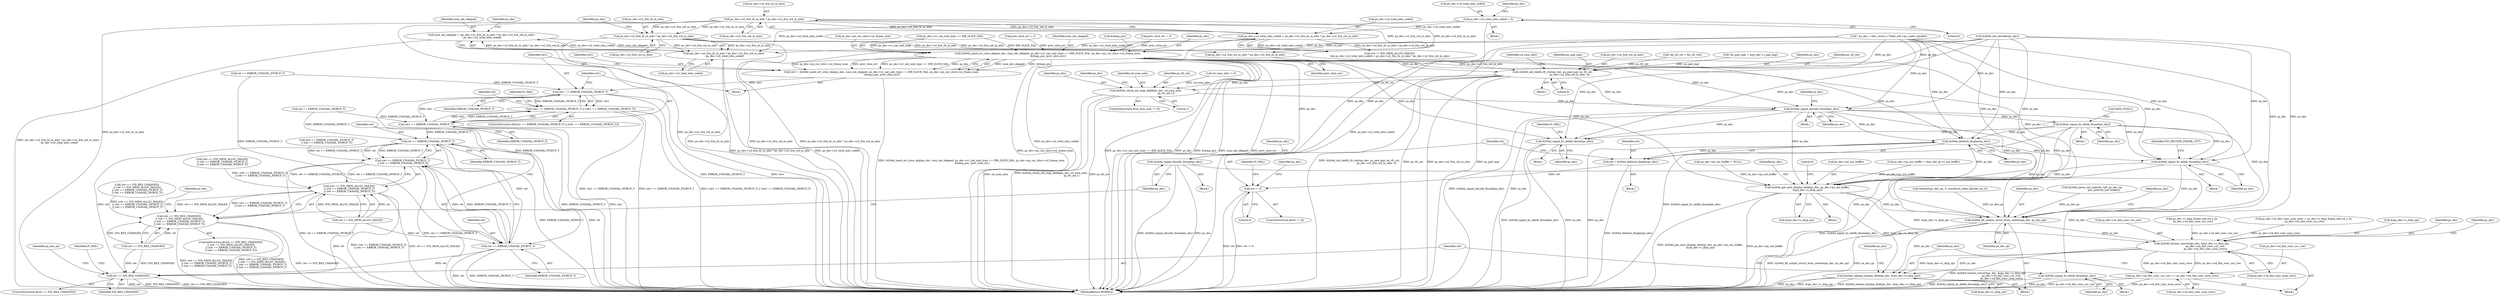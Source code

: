 digraph "0_Android_e629194c62a9a129ce378e08cb1059a8a53f1795@integer" {
"1001477" [label="(Call,num_mb_skipped = (ps_dec->u2_frm_ht_in_mbs * ps_dec->u2_frm_wd_in_mbs)\n - ps_dec->u2_total_mbs_coded)"];
"1001479" [label="(Call,(ps_dec->u2_frm_ht_in_mbs * ps_dec->u2_frm_wd_in_mbs)\n - ps_dec->u2_total_mbs_coded)"];
"1001480" [label="(Call,ps_dec->u2_frm_ht_in_mbs * ps_dec->u2_frm_wd_in_mbs)"];
"1001465" [label="(Call,ps_dec->u2_frm_ht_in_mbs * ps_dec->u2_frm_wd_in_mbs)"];
"1001461" [label="(Call,ps_dec->u2_total_mbs_coded < ps_dec->u2_frm_ht_in_mbs * ps_dec->u2_frm_wd_in_mbs)"];
"1000908" [label="(Call,ps_dec->u2_total_mbs_coded = 0)"];
"1001509" [label="(Call,ih264d_mark_err_slice_skip(ps_dec, num_mb_skipped, ps_dec->u1_nal_unit_type == IDR_SLICE_NAL, ps_dec->ps_cur_slice->u2_frame_num,\n &temp_poc, prev_slice_err))"];
"1001507" [label="(Call,ret1 = ih264d_mark_err_slice_skip(ps_dec, num_mb_skipped, ps_dec->u1_nal_unit_type == IDR_SLICE_NAL, ps_dec->ps_cur_slice->u2_frame_num,\n &temp_poc, prev_slice_err))"];
"1001527" [label="(Call,ret1 == ERROR_UNAVAIL_PICBUF_T)"];
"1001526" [label="(Call,(ret1 == ERROR_UNAVAIL_PICBUF_T) || (ret1 == ERROR_UNAVAIL_MVBUF_T))"];
"1001530" [label="(Call,ret1 == ERROR_UNAVAIL_MVBUF_T)"];
"1001549" [label="(Call,ret == ERROR_UNAVAIL_MVBUF_T)"];
"1001545" [label="(Call,(ret == ERROR_UNAVAIL_PICBUF_T)\n || (ret == ERROR_UNAVAIL_MVBUF_T))"];
"1001541" [label="(Call,(ret == IVD_MEM_ALLOC_FAILED)\n || (ret == ERROR_UNAVAIL_PICBUF_T)\n || (ret == ERROR_UNAVAIL_MVBUF_T))"];
"1001537" [label="(Call,(ret == IVD_RES_CHANGED)\n || (ret == IVD_MEM_ALLOC_FAILED)\n || (ret == ERROR_UNAVAIL_PICBUF_T)\n || (ret == ERROR_UNAVAIL_MVBUF_T))"];
"1001565" [label="(Call,ret == IVD_RES_CHANGED)"];
"1001546" [label="(Call,ret == ERROR_UNAVAIL_PICBUF_T)"];
"1001553" [label="(Call,ih264d_signal_decode_thread(ps_dec))"];
"1001562" [label="(Call,ih264d_signal_bs_deblk_thread(ps_dec))"];
"1001642" [label="(Call,ih264d_init_deblk_tfr_ctxt(ps_dec, ps_pad_mgr, ps_tfr_cxt,\n                                           ps_dec->u2_frm_wd_in_mbs, 0))"];
"1001666" [label="(Call,ih264d_check_mb_map_deblk(ps_dec, u4_num_mbs,\n                                                   ps_tfr_cxt,1))"];
"1001676" [label="(Call,ih264d_signal_decode_thread(ps_dec))"];
"1001685" [label="(Call,ih264d_signal_bs_deblk_thread(ps_dec))"];
"1001784" [label="(Call,ih264d_signal_bs_deblk_thread(ps_dec))"];
"1001840" [label="(Call,ih264d_deblock_display(ps_dec))"];
"1001838" [label="(Call,ret = ih264d_deblock_display(ps_dec))"];
"1001843" [label="(Call,ret != 0)"];
"1001962" [label="(Call,ih264d_signal_bs_deblk_thread(ps_dec))"];
"1001976" [label="(Call,ih264d_get_next_display_field(ps_dec, ps_dec->ps_out_buffer,\n &(ps_dec->s_disp_op)))"];
"1002004" [label="(Call,ih264d_fill_output_struct_from_context(ps_dec, ps_dec_op))"];
"1002035" [label="(Call,ih264d_format_convert(ps_dec, &(ps_dec->s_disp_op),\n                                  ps_dec->u4_fmt_conv_cur_row,\n                                  ps_dec->u4_fmt_conv_num_rows))"];
"1002047" [label="(Call,ps_dec->u4_fmt_conv_cur_row += ps_dec->u4_fmt_conv_num_rows)"];
"1002054" [label="(Call,ih264d_release_display_field(ps_dec, &(ps_dec->s_disp_op)))"];
"1001681" [label="(Identifier,ps_dec)"];
"1002035" [label="(Call,ih264d_format_convert(ps_dec, &(ps_dec->s_disp_op),\n                                  ps_dec->u4_fmt_conv_cur_row,\n                                  ps_dec->u4_fmt_conv_num_rows))"];
"1001552" [label="(Block,)"];
"1002004" [label="(Call,ih264d_fill_output_struct_from_context(ps_dec, ps_dec_op))"];
"1001981" [label="(Call,&(ps_dec->s_disp_op))"];
"1001618" [label="(Call,*ps_pad_mgr = &ps_dec->s_pad_mgr)"];
"1002026" [label="(Call,ps_dec->s_disp_frame_info.u4_y_ht\n - ps_dec->u4_fmt_conv_cur_row)"];
"1002124" [label="(MethodReturn,WORD32)"];
"1001663" [label="(Call,u4_num_mbs != 0)"];
"1002056" [label="(Call,&(ps_dec->s_disp_op))"];
"1002048" [label="(Call,ps_dec->u4_fmt_conv_cur_row)"];
"1001608" [label="(Block,)"];
"1001538" [label="(Call,ret == IVD_RES_CHANGED)"];
"1001685" [label="(Call,ih264d_signal_bs_deblk_thread(ps_dec))"];
"1001961" [label="(Block,)"];
"1001529" [label="(Identifier,ERROR_UNAVAIL_PICBUF_T)"];
"1001964" [label="(Block,)"];
"1001481" [label="(Call,ps_dec->u2_frm_ht_in_mbs)"];
"1001662" [label="(ControlStructure,if(u4_num_mbs != 0))"];
"1002022" [label="(Call,ps_dec->u4_fmt_conv_num_rows = ps_dec->s_disp_frame_info.u4_y_ht\n - ps_dec->u4_fmt_conv_cur_row)"];
"1001977" [label="(Identifier,ps_dec)"];
"1001311" [label="(Call,(ret == IVD_MEM_ALLOC_FAILED)\n || (ret == ERROR_UNAVAIL_PICBUF_T)\n || (ret == ERROR_UNAVAIL_MVBUF_T))"];
"1001319" [label="(Call,ret == ERROR_UNAVAIL_MVBUF_T)"];
"1001670" [label="(Literal,1)"];
"1002037" [label="(Call,&(ps_dec->s_disp_op))"];
"1001542" [label="(Call,ret == IVD_MEM_ALLOC_FAILED)"];
"1001571" [label="(Identifier,ps_dec_op)"];
"1001677" [label="(Identifier,ps_dec)"];
"1001687" [label="(Call,DATA_SYNC())"];
"1001480" [label="(Call,ps_dec->u2_frm_ht_in_mbs * ps_dec->u2_frm_wd_in_mbs)"];
"1001541" [label="(Call,(ret == IVD_MEM_ALLOC_FAILED)\n || (ret == ERROR_UNAVAIL_PICBUF_T)\n || (ret == ERROR_UNAVAIL_MVBUF_T))"];
"1001962" [label="(Call,ih264d_signal_bs_deblk_thread(ps_dec))"];
"1001838" [label="(Call,ret = ih264d_deblock_display(ps_dec))"];
"1001575" [label="(Identifier,IV_FAIL)"];
"1001461" [label="(Call,ps_dec->u2_total_mbs_coded < ps_dec->u2_frm_ht_in_mbs * ps_dec->u2_frm_wd_in_mbs)"];
"1001524" [label="(Identifier,prev_slice_err)"];
"1001528" [label="(Identifier,ret1)"];
"1001510" [label="(Identifier,ps_dec)"];
"1001643" [label="(Identifier,ps_dec)"];
"1001539" [label="(Identifier,ret)"];
"1001843" [label="(Call,ret != 0)"];
"1001462" [label="(Call,ps_dec->u2_total_mbs_coded)"];
"1001845" [label="(Literal,0)"];
"1001466" [label="(Call,ps_dec->u2_frm_ht_in_mbs)"];
"1002036" [label="(Identifier,ps_dec)"];
"1001645" [label="(Identifier,ps_tfr_cxt)"];
"1001684" [label="(Block,)"];
"1002005" [label="(Identifier,ps_dec)"];
"1002006" [label="(Identifier,ps_dec_op)"];
"1001987" [label="(Literal,0)"];
"1001558" [label="(Identifier,ps_dec)"];
"1001553" [label="(Call,ih264d_signal_decode_thread(ps_dec))"];
"1001667" [label="(Identifier,ps_dec)"];
"1000153" [label="(Call,* ps_dec = (dec_struct_t *)(dec_hdl->pv_codec_handle))"];
"1000908" [label="(Call,ps_dec->u2_total_mbs_coded = 0)"];
"1000915" [label="(Identifier,ps_dec)"];
"1001787" [label="(Identifier,IV_FAIL)"];
"1000896" [label="(Call,ih264d_init_decoder(ps_dec))"];
"1001784" [label="(Call,ih264d_signal_bs_deblk_thread(ps_dec))"];
"1001839" [label="(Identifier,ret)"];
"1001686" [label="(Identifier,ps_dec)"];
"1001842" [label="(ControlStructure,if(ret != 0))"];
"1001978" [label="(Call,ps_dec->ps_out_buffer)"];
"1001651" [label="(Identifier,u4_num_mbs)"];
"1002051" [label="(Call,ps_dec->u4_fmt_conv_num_rows)"];
"1001564" [label="(ControlStructure,if(ret == IVD_RES_CHANGED))"];
"1001517" [label="(Call,ps_dec->ps_cur_slice->u2_frame_num)"];
"1002049" [label="(Identifier,ps_dec)"];
"1001487" [label="(Call,ps_dec->u2_total_mbs_coded)"];
"1001472" [label="(Block,)"];
"1001783" [label="(Block,)"];
"1001547" [label="(Identifier,ret)"];
"1001841" [label="(Identifier,ps_dec)"];
"1001469" [label="(Call,ps_dec->u2_frm_wd_in_mbs)"];
"1001642" [label="(Call,ih264d_init_deblk_tfr_ctxt(ps_dec, ps_pad_mgr, ps_tfr_cxt,\n                                           ps_dec->u2_frm_wd_in_mbs, 0))"];
"1001840" [label="(Call,ih264d_deblock_display(ps_dec))"];
"1001852" [label="(Identifier,ps_dec)"];
"1001315" [label="(Call,(ret == ERROR_UNAVAIL_PICBUF_T)\n || (ret == ERROR_UNAVAIL_MVBUF_T))"];
"1001644" [label="(Identifier,ps_pad_mgr)"];
"1001509" [label="(Call,ih264d_mark_err_slice_skip(ps_dec, num_mb_skipped, ps_dec->u1_nal_unit_type == IDR_SLICE_NAL, ps_dec->ps_cur_slice->u2_frame_num,\n &temp_poc, prev_slice_err))"];
"1001837" [label="(Block,)"];
"1000151" [label="(Block,)"];
"1001281" [label="(Call,ih264d_parse_nal_unit(dec_hdl, ps_dec_op,\n                              pu1_bitstrm_buf, buflen))"];
"1001848" [label="(Identifier,IV_FAIL)"];
"1001673" [label="(Identifier,ps_dec)"];
"1001526" [label="(Call,(ret1 == ERROR_UNAVAIL_PICBUF_T) || (ret1 == ERROR_UNAVAIL_MVBUF_T))"];
"1001578" [label="(Identifier,ps_dec)"];
"1002055" [label="(Identifier,ps_dec)"];
"1001512" [label="(Call,ps_dec->u1_nal_unit_type == IDR_SLICE_NAL)"];
"1001567" [label="(Identifier,IVD_RES_CHANGED)"];
"1001562" [label="(Call,ih264d_signal_bs_deblk_thread(ps_dec))"];
"1002064" [label="(Identifier,ps_dec)"];
"1001500" [label="(Call,prev_slice_err = 1)"];
"1001548" [label="(Identifier,ERROR_UNAVAIL_PICBUF_T)"];
"1001532" [label="(Identifier,ERROR_UNAVAIL_MVBUF_T)"];
"1001566" [label="(Identifier,ret)"];
"1001507" [label="(Call,ret1 = ih264d_mark_err_slice_skip(ps_dec, num_mb_skipped, ps_dec->u1_nal_unit_type == IDR_SLICE_NAL, ps_dec->ps_cur_slice->u2_frame_num,\n &temp_poc, prev_slice_err))"];
"1001963" [label="(Identifier,ps_dec)"];
"1001550" [label="(Identifier,ret)"];
"1001535" [label="(Identifier,IV_FAIL)"];
"1001508" [label="(Identifier,ret1)"];
"1001646" [label="(Call,ps_dec->u2_frm_wd_in_mbs)"];
"1001844" [label="(Identifier,ret)"];
"1001527" [label="(Call,ret1 == ERROR_UNAVAIL_PICBUF_T)"];
"1001493" [label="(Identifier,ps_dec)"];
"1001676" [label="(Call,ih264d_signal_decode_thread(ps_dec))"];
"1001307" [label="(Call,(ret == IVD_RES_CHANGED)\n || (ret == IVD_MEM_ALLOC_FAILED)\n || (ret == ERROR_UNAVAIL_PICBUF_T)\n || (ret == ERROR_UNAVAIL_MVBUF_T))"];
"1001551" [label="(Identifier,ERROR_UNAVAIL_MVBUF_T)"];
"1001537" [label="(Call,(ret == IVD_RES_CHANGED)\n || (ret == IVD_MEM_ALLOC_FAILED)\n || (ret == ERROR_UNAVAIL_PICBUF_T)\n || (ret == ERROR_UNAVAIL_MVBUF_T))"];
"1001785" [label="(Identifier,ps_dec)"];
"1001536" [label="(ControlStructure,if((ret == IVD_RES_CHANGED)\n || (ret == IVD_MEM_ALLOC_FAILED)\n || (ret == ERROR_UNAVAIL_PICBUF_T)\n || (ret == ERROR_UNAVAIL_MVBUF_T)))"];
"1001580" [label="(Block,)"];
"1002041" [label="(Call,ps_dec->u4_fmt_conv_cur_row)"];
"1001511" [label="(Identifier,num_mb_skipped)"];
"1001478" [label="(Identifier,num_mb_skipped)"];
"1001546" [label="(Call,ret == ERROR_UNAVAIL_PICBUF_T)"];
"1002021" [label="(Block,)"];
"1001477" [label="(Call,num_mb_skipped = (ps_dec->u2_frm_ht_in_mbs * ps_dec->u2_frm_wd_in_mbs)\n - ps_dec->u2_total_mbs_coded)"];
"1000912" [label="(Literal,0)"];
"1001561" [label="(Block,)"];
"1001554" [label="(Identifier,ps_dec)"];
"1001975" [label="(Block,)"];
"1002044" [label="(Call,ps_dec->u4_fmt_conv_num_rows)"];
"1001563" [label="(Identifier,ps_dec)"];
"1001465" [label="(Call,ps_dec->u2_frm_ht_in_mbs * ps_dec->u2_frm_wd_in_mbs)"];
"1001545" [label="(Call,(ret == ERROR_UNAVAIL_PICBUF_T)\n || (ret == ERROR_UNAVAIL_MVBUF_T))"];
"1001668" [label="(Identifier,u4_num_mbs)"];
"1000324" [label="(Call,ps_dec->ps_out_buffer = &ps_dec_ip->s_out_buffer)"];
"1001613" [label="(Call,*ps_tfr_cxt = &s_tfr_ctxt)"];
"1001522" [label="(Call,&temp_poc)"];
"1001479" [label="(Call,(ps_dec->u2_frm_ht_in_mbs * ps_dec->u2_frm_wd_in_mbs)\n - ps_dec->u2_total_mbs_coded)"];
"1001488" [label="(Identifier,ps_dec)"];
"1001666" [label="(Call,ih264d_check_mb_map_deblk(ps_dec, u4_num_mbs,\n                                                   ps_tfr_cxt,1))"];
"1002010" [label="(Identifier,ps_dec)"];
"1001976" [label="(Call,ih264d_get_next_display_field(ps_dec, ps_dec->ps_out_buffer,\n &(ps_dec->s_disp_op)))"];
"1002047" [label="(Call,ps_dec->u4_fmt_conv_cur_row += ps_dec->u4_fmt_conv_num_rows)"];
"1001669" [label="(Identifier,ps_tfr_cxt)"];
"1000227" [label="(Call,memset(ps_dec_op, 0, sizeof(ivd_video_decode_op_t)))"];
"1001525" [label="(ControlStructure,if((ret1 == ERROR_UNAVAIL_PICBUF_T) || (ret1 == ERROR_UNAVAIL_MVBUF_T)))"];
"1001531" [label="(Identifier,ret1)"];
"1001457" [label="(Call,(ret != IVD_MEM_ALLOC_FAILED)\n && ps_dec->u2_total_mbs_coded < ps_dec->u2_frm_ht_in_mbs * ps_dec->u2_frm_wd_in_mbs)"];
"1001316" [label="(Call,ret == ERROR_UNAVAIL_PICBUF_T)"];
"1001549" [label="(Call,ret == ERROR_UNAVAIL_MVBUF_T)"];
"1001565" [label="(Call,ret == IVD_RES_CHANGED)"];
"1001649" [label="(Literal,0)"];
"1001968" [label="(Identifier,IVD_DECODE_FRAME_OUT)"];
"1001530" [label="(Call,ret1 == ERROR_UNAVAIL_MVBUF_T)"];
"1001627" [label="(Call,ps_dec->u2_frm_wd_in_mbs * ps_dec->u2_frm_ht_in_mbs)"];
"1000909" [label="(Call,ps_dec->u2_total_mbs_coded)"];
"1001484" [label="(Call,ps_dec->u2_frm_wd_in_mbs)"];
"1001504" [label="(Call,prev_slice_err = 2)"];
"1002054" [label="(Call,ih264d_release_display_field(ps_dec, &(ps_dec->s_disp_op)))"];
"1000311" [label="(Call,ps_dec->ps_out_buffer = NULL)"];
"1001477" -> "1001472"  [label="AST: "];
"1001477" -> "1001479"  [label="CFG: "];
"1001478" -> "1001477"  [label="AST: "];
"1001479" -> "1001477"  [label="AST: "];
"1001493" -> "1001477"  [label="CFG: "];
"1001477" -> "1002124"  [label="DDG: (ps_dec->u2_frm_ht_in_mbs * ps_dec->u2_frm_wd_in_mbs)\n - ps_dec->u2_total_mbs_coded"];
"1001479" -> "1001477"  [label="DDG: ps_dec->u2_frm_ht_in_mbs * ps_dec->u2_frm_wd_in_mbs"];
"1001479" -> "1001477"  [label="DDG: ps_dec->u2_total_mbs_coded"];
"1001477" -> "1001509"  [label="DDG: num_mb_skipped"];
"1001479" -> "1001487"  [label="CFG: "];
"1001480" -> "1001479"  [label="AST: "];
"1001487" -> "1001479"  [label="AST: "];
"1001479" -> "1002124"  [label="DDG: ps_dec->u2_total_mbs_coded"];
"1001479" -> "1002124"  [label="DDG: ps_dec->u2_frm_ht_in_mbs * ps_dec->u2_frm_wd_in_mbs"];
"1001480" -> "1001479"  [label="DDG: ps_dec->u2_frm_ht_in_mbs"];
"1001480" -> "1001479"  [label="DDG: ps_dec->u2_frm_wd_in_mbs"];
"1001461" -> "1001479"  [label="DDG: ps_dec->u2_total_mbs_coded"];
"1000908" -> "1001479"  [label="DDG: ps_dec->u2_total_mbs_coded"];
"1001480" -> "1001484"  [label="CFG: "];
"1001481" -> "1001480"  [label="AST: "];
"1001484" -> "1001480"  [label="AST: "];
"1001488" -> "1001480"  [label="CFG: "];
"1001480" -> "1002124"  [label="DDG: ps_dec->u2_frm_ht_in_mbs"];
"1001480" -> "1002124"  [label="DDG: ps_dec->u2_frm_wd_in_mbs"];
"1001465" -> "1001480"  [label="DDG: ps_dec->u2_frm_ht_in_mbs"];
"1001465" -> "1001480"  [label="DDG: ps_dec->u2_frm_wd_in_mbs"];
"1001480" -> "1001627"  [label="DDG: ps_dec->u2_frm_wd_in_mbs"];
"1001480" -> "1001627"  [label="DDG: ps_dec->u2_frm_ht_in_mbs"];
"1001465" -> "1001461"  [label="AST: "];
"1001465" -> "1001469"  [label="CFG: "];
"1001466" -> "1001465"  [label="AST: "];
"1001469" -> "1001465"  [label="AST: "];
"1001461" -> "1001465"  [label="CFG: "];
"1001465" -> "1002124"  [label="DDG: ps_dec->u2_frm_ht_in_mbs"];
"1001465" -> "1002124"  [label="DDG: ps_dec->u2_frm_wd_in_mbs"];
"1001465" -> "1001461"  [label="DDG: ps_dec->u2_frm_ht_in_mbs"];
"1001465" -> "1001461"  [label="DDG: ps_dec->u2_frm_wd_in_mbs"];
"1001465" -> "1001627"  [label="DDG: ps_dec->u2_frm_wd_in_mbs"];
"1001465" -> "1001627"  [label="DDG: ps_dec->u2_frm_ht_in_mbs"];
"1001461" -> "1001457"  [label="AST: "];
"1001462" -> "1001461"  [label="AST: "];
"1001457" -> "1001461"  [label="CFG: "];
"1001461" -> "1002124"  [label="DDG: ps_dec->u2_total_mbs_coded"];
"1001461" -> "1002124"  [label="DDG: ps_dec->u2_frm_ht_in_mbs * ps_dec->u2_frm_wd_in_mbs"];
"1001461" -> "1001457"  [label="DDG: ps_dec->u2_total_mbs_coded"];
"1001461" -> "1001457"  [label="DDG: ps_dec->u2_frm_ht_in_mbs * ps_dec->u2_frm_wd_in_mbs"];
"1000908" -> "1001461"  [label="DDG: ps_dec->u2_total_mbs_coded"];
"1000908" -> "1000151"  [label="AST: "];
"1000908" -> "1000912"  [label="CFG: "];
"1000909" -> "1000908"  [label="AST: "];
"1000912" -> "1000908"  [label="AST: "];
"1000915" -> "1000908"  [label="CFG: "];
"1000908" -> "1002124"  [label="DDG: ps_dec->u2_total_mbs_coded"];
"1001509" -> "1001507"  [label="AST: "];
"1001509" -> "1001524"  [label="CFG: "];
"1001510" -> "1001509"  [label="AST: "];
"1001511" -> "1001509"  [label="AST: "];
"1001512" -> "1001509"  [label="AST: "];
"1001517" -> "1001509"  [label="AST: "];
"1001522" -> "1001509"  [label="AST: "];
"1001524" -> "1001509"  [label="AST: "];
"1001507" -> "1001509"  [label="CFG: "];
"1001509" -> "1002124"  [label="DDG: ps_dec->ps_cur_slice->u2_frame_num"];
"1001509" -> "1002124"  [label="DDG: ps_dec->u1_nal_unit_type == IDR_SLICE_NAL"];
"1001509" -> "1002124"  [label="DDG: ps_dec"];
"1001509" -> "1002124"  [label="DDG: &temp_poc"];
"1001509" -> "1002124"  [label="DDG: num_mb_skipped"];
"1001509" -> "1002124"  [label="DDG: prev_slice_err"];
"1001509" -> "1001507"  [label="DDG: num_mb_skipped"];
"1001509" -> "1001507"  [label="DDG: &temp_poc"];
"1001509" -> "1001507"  [label="DDG: ps_dec->ps_cur_slice->u2_frame_num"];
"1001509" -> "1001507"  [label="DDG: prev_slice_err"];
"1001509" -> "1001507"  [label="DDG: ps_dec->u1_nal_unit_type == IDR_SLICE_NAL"];
"1001509" -> "1001507"  [label="DDG: ps_dec"];
"1000896" -> "1001509"  [label="DDG: ps_dec"];
"1000153" -> "1001509"  [label="DDG: ps_dec"];
"1001512" -> "1001509"  [label="DDG: ps_dec->u1_nal_unit_type"];
"1001512" -> "1001509"  [label="DDG: IDR_SLICE_NAL"];
"1001504" -> "1001509"  [label="DDG: prev_slice_err"];
"1001500" -> "1001509"  [label="DDG: prev_slice_err"];
"1001509" -> "1001553"  [label="DDG: ps_dec"];
"1001509" -> "1001642"  [label="DDG: ps_dec"];
"1001509" -> "1001676"  [label="DDG: ps_dec"];
"1001509" -> "1001784"  [label="DDG: ps_dec"];
"1001509" -> "1001840"  [label="DDG: ps_dec"];
"1001509" -> "1001962"  [label="DDG: ps_dec"];
"1001509" -> "1001976"  [label="DDG: ps_dec"];
"1001509" -> "1002004"  [label="DDG: ps_dec"];
"1001507" -> "1001472"  [label="AST: "];
"1001508" -> "1001507"  [label="AST: "];
"1001528" -> "1001507"  [label="CFG: "];
"1001507" -> "1002124"  [label="DDG: ih264d_mark_err_slice_skip(ps_dec, num_mb_skipped, ps_dec->u1_nal_unit_type == IDR_SLICE_NAL, ps_dec->ps_cur_slice->u2_frame_num,\n &temp_poc, prev_slice_err)"];
"1001507" -> "1001527"  [label="DDG: ret1"];
"1001527" -> "1001526"  [label="AST: "];
"1001527" -> "1001529"  [label="CFG: "];
"1001528" -> "1001527"  [label="AST: "];
"1001529" -> "1001527"  [label="AST: "];
"1001531" -> "1001527"  [label="CFG: "];
"1001526" -> "1001527"  [label="CFG: "];
"1001527" -> "1002124"  [label="DDG: ret1"];
"1001527" -> "1002124"  [label="DDG: ERROR_UNAVAIL_PICBUF_T"];
"1001527" -> "1001526"  [label="DDG: ret1"];
"1001527" -> "1001526"  [label="DDG: ERROR_UNAVAIL_PICBUF_T"];
"1001316" -> "1001527"  [label="DDG: ERROR_UNAVAIL_PICBUF_T"];
"1001527" -> "1001530"  [label="DDG: ret1"];
"1001527" -> "1001546"  [label="DDG: ERROR_UNAVAIL_PICBUF_T"];
"1001526" -> "1001525"  [label="AST: "];
"1001526" -> "1001530"  [label="CFG: "];
"1001530" -> "1001526"  [label="AST: "];
"1001535" -> "1001526"  [label="CFG: "];
"1001539" -> "1001526"  [label="CFG: "];
"1001526" -> "1002124"  [label="DDG: ret1 == ERROR_UNAVAIL_MVBUF_T"];
"1001526" -> "1002124"  [label="DDG: (ret1 == ERROR_UNAVAIL_PICBUF_T) || (ret1 == ERROR_UNAVAIL_MVBUF_T)"];
"1001526" -> "1002124"  [label="DDG: ret1 == ERROR_UNAVAIL_PICBUF_T"];
"1001530" -> "1001526"  [label="DDG: ret1"];
"1001530" -> "1001526"  [label="DDG: ERROR_UNAVAIL_MVBUF_T"];
"1001530" -> "1001532"  [label="CFG: "];
"1001531" -> "1001530"  [label="AST: "];
"1001532" -> "1001530"  [label="AST: "];
"1001530" -> "1002124"  [label="DDG: ret1"];
"1001530" -> "1002124"  [label="DDG: ERROR_UNAVAIL_MVBUF_T"];
"1001319" -> "1001530"  [label="DDG: ERROR_UNAVAIL_MVBUF_T"];
"1001530" -> "1001549"  [label="DDG: ERROR_UNAVAIL_MVBUF_T"];
"1001549" -> "1001545"  [label="AST: "];
"1001549" -> "1001551"  [label="CFG: "];
"1001550" -> "1001549"  [label="AST: "];
"1001551" -> "1001549"  [label="AST: "];
"1001545" -> "1001549"  [label="CFG: "];
"1001549" -> "1002124"  [label="DDG: ERROR_UNAVAIL_MVBUF_T"];
"1001549" -> "1002124"  [label="DDG: ret"];
"1001549" -> "1001545"  [label="DDG: ret"];
"1001549" -> "1001545"  [label="DDG: ERROR_UNAVAIL_MVBUF_T"];
"1001546" -> "1001549"  [label="DDG: ret"];
"1001319" -> "1001549"  [label="DDG: ERROR_UNAVAIL_MVBUF_T"];
"1001549" -> "1001565"  [label="DDG: ret"];
"1001545" -> "1001541"  [label="AST: "];
"1001545" -> "1001546"  [label="CFG: "];
"1001546" -> "1001545"  [label="AST: "];
"1001541" -> "1001545"  [label="CFG: "];
"1001545" -> "1002124"  [label="DDG: ret == ERROR_UNAVAIL_MVBUF_T"];
"1001545" -> "1002124"  [label="DDG: ret == ERROR_UNAVAIL_PICBUF_T"];
"1001545" -> "1001541"  [label="DDG: ret == ERROR_UNAVAIL_PICBUF_T"];
"1001545" -> "1001541"  [label="DDG: ret == ERROR_UNAVAIL_MVBUF_T"];
"1001546" -> "1001545"  [label="DDG: ret"];
"1001546" -> "1001545"  [label="DDG: ERROR_UNAVAIL_PICBUF_T"];
"1001315" -> "1001545"  [label="DDG: ret == ERROR_UNAVAIL_MVBUF_T"];
"1001541" -> "1001537"  [label="AST: "];
"1001541" -> "1001542"  [label="CFG: "];
"1001542" -> "1001541"  [label="AST: "];
"1001537" -> "1001541"  [label="CFG: "];
"1001541" -> "1002124"  [label="DDG: (ret == ERROR_UNAVAIL_PICBUF_T)\n || (ret == ERROR_UNAVAIL_MVBUF_T)"];
"1001541" -> "1002124"  [label="DDG: ret == IVD_MEM_ALLOC_FAILED"];
"1001541" -> "1001537"  [label="DDG: ret == IVD_MEM_ALLOC_FAILED"];
"1001541" -> "1001537"  [label="DDG: (ret == ERROR_UNAVAIL_PICBUF_T)\n || (ret == ERROR_UNAVAIL_MVBUF_T)"];
"1001542" -> "1001541"  [label="DDG: ret"];
"1001542" -> "1001541"  [label="DDG: IVD_MEM_ALLOC_FAILED"];
"1001311" -> "1001541"  [label="DDG: (ret == ERROR_UNAVAIL_PICBUF_T)\n || (ret == ERROR_UNAVAIL_MVBUF_T)"];
"1001537" -> "1001536"  [label="AST: "];
"1001537" -> "1001538"  [label="CFG: "];
"1001538" -> "1001537"  [label="AST: "];
"1001554" -> "1001537"  [label="CFG: "];
"1001578" -> "1001537"  [label="CFG: "];
"1001537" -> "1002124"  [label="DDG: (ret == IVD_RES_CHANGED)\n || (ret == IVD_MEM_ALLOC_FAILED)\n || (ret == ERROR_UNAVAIL_PICBUF_T)\n || (ret == ERROR_UNAVAIL_MVBUF_T)"];
"1001537" -> "1002124"  [label="DDG: ret == IVD_RES_CHANGED"];
"1001537" -> "1002124"  [label="DDG: (ret == IVD_MEM_ALLOC_FAILED)\n || (ret == ERROR_UNAVAIL_PICBUF_T)\n || (ret == ERROR_UNAVAIL_MVBUF_T)"];
"1001538" -> "1001537"  [label="DDG: ret"];
"1001538" -> "1001537"  [label="DDG: IVD_RES_CHANGED"];
"1001307" -> "1001537"  [label="DDG: (ret == IVD_MEM_ALLOC_FAILED)\n || (ret == ERROR_UNAVAIL_PICBUF_T)\n || (ret == ERROR_UNAVAIL_MVBUF_T)"];
"1001565" -> "1001564"  [label="AST: "];
"1001565" -> "1001567"  [label="CFG: "];
"1001566" -> "1001565"  [label="AST: "];
"1001567" -> "1001565"  [label="AST: "];
"1001571" -> "1001565"  [label="CFG: "];
"1001575" -> "1001565"  [label="CFG: "];
"1001565" -> "1002124"  [label="DDG: IVD_RES_CHANGED"];
"1001565" -> "1002124"  [label="DDG: ret == IVD_RES_CHANGED"];
"1001565" -> "1002124"  [label="DDG: ret"];
"1001542" -> "1001565"  [label="DDG: ret"];
"1001538" -> "1001565"  [label="DDG: ret"];
"1001538" -> "1001565"  [label="DDG: IVD_RES_CHANGED"];
"1001546" -> "1001565"  [label="DDG: ret"];
"1001546" -> "1001548"  [label="CFG: "];
"1001547" -> "1001546"  [label="AST: "];
"1001548" -> "1001546"  [label="AST: "];
"1001550" -> "1001546"  [label="CFG: "];
"1001546" -> "1002124"  [label="DDG: ret"];
"1001546" -> "1002124"  [label="DDG: ERROR_UNAVAIL_PICBUF_T"];
"1001542" -> "1001546"  [label="DDG: ret"];
"1001316" -> "1001546"  [label="DDG: ERROR_UNAVAIL_PICBUF_T"];
"1001553" -> "1001552"  [label="AST: "];
"1001553" -> "1001554"  [label="CFG: "];
"1001554" -> "1001553"  [label="AST: "];
"1001558" -> "1001553"  [label="CFG: "];
"1001553" -> "1002124"  [label="DDG: ps_dec"];
"1001553" -> "1002124"  [label="DDG: ih264d_signal_decode_thread(ps_dec)"];
"1000896" -> "1001553"  [label="DDG: ps_dec"];
"1000153" -> "1001553"  [label="DDG: ps_dec"];
"1001553" -> "1001562"  [label="DDG: ps_dec"];
"1001562" -> "1001561"  [label="AST: "];
"1001562" -> "1001563"  [label="CFG: "];
"1001563" -> "1001562"  [label="AST: "];
"1001566" -> "1001562"  [label="CFG: "];
"1001562" -> "1002124"  [label="DDG: ps_dec"];
"1001562" -> "1002124"  [label="DDG: ih264d_signal_bs_deblk_thread(ps_dec)"];
"1001642" -> "1001608"  [label="AST: "];
"1001642" -> "1001649"  [label="CFG: "];
"1001643" -> "1001642"  [label="AST: "];
"1001644" -> "1001642"  [label="AST: "];
"1001645" -> "1001642"  [label="AST: "];
"1001646" -> "1001642"  [label="AST: "];
"1001649" -> "1001642"  [label="AST: "];
"1001651" -> "1001642"  [label="CFG: "];
"1001642" -> "1002124"  [label="DDG: ps_tfr_cxt"];
"1001642" -> "1002124"  [label="DDG: ps_dec->u2_frm_wd_in_mbs"];
"1001642" -> "1002124"  [label="DDG: ps_pad_mgr"];
"1001642" -> "1002124"  [label="DDG: ih264d_init_deblk_tfr_ctxt(ps_dec, ps_pad_mgr, ps_tfr_cxt,\n                                           ps_dec->u2_frm_wd_in_mbs, 0)"];
"1000896" -> "1001642"  [label="DDG: ps_dec"];
"1000153" -> "1001642"  [label="DDG: ps_dec"];
"1001618" -> "1001642"  [label="DDG: ps_pad_mgr"];
"1001613" -> "1001642"  [label="DDG: ps_tfr_cxt"];
"1001627" -> "1001642"  [label="DDG: ps_dec->u2_frm_wd_in_mbs"];
"1001642" -> "1001666"  [label="DDG: ps_dec"];
"1001642" -> "1001666"  [label="DDG: ps_tfr_cxt"];
"1001642" -> "1001676"  [label="DDG: ps_dec"];
"1001666" -> "1001662"  [label="AST: "];
"1001666" -> "1001670"  [label="CFG: "];
"1001667" -> "1001666"  [label="AST: "];
"1001668" -> "1001666"  [label="AST: "];
"1001669" -> "1001666"  [label="AST: "];
"1001670" -> "1001666"  [label="AST: "];
"1001673" -> "1001666"  [label="CFG: "];
"1001666" -> "1002124"  [label="DDG: ps_tfr_cxt"];
"1001666" -> "1002124"  [label="DDG: u4_num_mbs"];
"1001666" -> "1002124"  [label="DDG: ih264d_check_mb_map_deblk(ps_dec, u4_num_mbs,\n                                                   ps_tfr_cxt,1)"];
"1001663" -> "1001666"  [label="DDG: u4_num_mbs"];
"1001666" -> "1001676"  [label="DDG: ps_dec"];
"1001676" -> "1001580"  [label="AST: "];
"1001676" -> "1001677"  [label="CFG: "];
"1001677" -> "1001676"  [label="AST: "];
"1001681" -> "1001676"  [label="CFG: "];
"1001676" -> "1002124"  [label="DDG: ps_dec"];
"1001676" -> "1002124"  [label="DDG: ih264d_signal_decode_thread(ps_dec)"];
"1000896" -> "1001676"  [label="DDG: ps_dec"];
"1000153" -> "1001676"  [label="DDG: ps_dec"];
"1001676" -> "1001685"  [label="DDG: ps_dec"];
"1001676" -> "1001784"  [label="DDG: ps_dec"];
"1001676" -> "1001840"  [label="DDG: ps_dec"];
"1001676" -> "1001962"  [label="DDG: ps_dec"];
"1001676" -> "1001976"  [label="DDG: ps_dec"];
"1001676" -> "1002004"  [label="DDG: ps_dec"];
"1001685" -> "1001684"  [label="AST: "];
"1001685" -> "1001686"  [label="CFG: "];
"1001686" -> "1001685"  [label="AST: "];
"1001687" -> "1001685"  [label="CFG: "];
"1001685" -> "1002124"  [label="DDG: ps_dec"];
"1001685" -> "1002124"  [label="DDG: ih264d_signal_bs_deblk_thread(ps_dec)"];
"1001685" -> "1001784"  [label="DDG: ps_dec"];
"1001685" -> "1001840"  [label="DDG: ps_dec"];
"1001685" -> "1001962"  [label="DDG: ps_dec"];
"1001685" -> "1001976"  [label="DDG: ps_dec"];
"1001685" -> "1002004"  [label="DDG: ps_dec"];
"1001784" -> "1001783"  [label="AST: "];
"1001784" -> "1001785"  [label="CFG: "];
"1001785" -> "1001784"  [label="AST: "];
"1001787" -> "1001784"  [label="CFG: "];
"1001784" -> "1002124"  [label="DDG: ps_dec"];
"1001784" -> "1002124"  [label="DDG: ih264d_signal_bs_deblk_thread(ps_dec)"];
"1000896" -> "1001784"  [label="DDG: ps_dec"];
"1000153" -> "1001784"  [label="DDG: ps_dec"];
"1001840" -> "1001838"  [label="AST: "];
"1001840" -> "1001841"  [label="CFG: "];
"1001841" -> "1001840"  [label="AST: "];
"1001838" -> "1001840"  [label="CFG: "];
"1001840" -> "1002124"  [label="DDG: ps_dec"];
"1001840" -> "1001838"  [label="DDG: ps_dec"];
"1000896" -> "1001840"  [label="DDG: ps_dec"];
"1000153" -> "1001840"  [label="DDG: ps_dec"];
"1001840" -> "1001962"  [label="DDG: ps_dec"];
"1001840" -> "1001976"  [label="DDG: ps_dec"];
"1001840" -> "1002004"  [label="DDG: ps_dec"];
"1001838" -> "1001837"  [label="AST: "];
"1001839" -> "1001838"  [label="AST: "];
"1001844" -> "1001838"  [label="CFG: "];
"1001838" -> "1002124"  [label="DDG: ih264d_deblock_display(ps_dec)"];
"1001838" -> "1001843"  [label="DDG: ret"];
"1001843" -> "1001842"  [label="AST: "];
"1001843" -> "1001845"  [label="CFG: "];
"1001844" -> "1001843"  [label="AST: "];
"1001845" -> "1001843"  [label="AST: "];
"1001848" -> "1001843"  [label="CFG: "];
"1001852" -> "1001843"  [label="CFG: "];
"1001843" -> "1002124"  [label="DDG: ret != 0"];
"1001843" -> "1002124"  [label="DDG: ret"];
"1001962" -> "1001961"  [label="AST: "];
"1001962" -> "1001963"  [label="CFG: "];
"1001963" -> "1001962"  [label="AST: "];
"1001968" -> "1001962"  [label="CFG: "];
"1001962" -> "1002124"  [label="DDG: ih264d_signal_bs_deblk_thread(ps_dec)"];
"1000896" -> "1001962"  [label="DDG: ps_dec"];
"1000153" -> "1001962"  [label="DDG: ps_dec"];
"1001962" -> "1001976"  [label="DDG: ps_dec"];
"1001962" -> "1002004"  [label="DDG: ps_dec"];
"1001976" -> "1001975"  [label="AST: "];
"1001976" -> "1001981"  [label="CFG: "];
"1001977" -> "1001976"  [label="AST: "];
"1001978" -> "1001976"  [label="AST: "];
"1001981" -> "1001976"  [label="AST: "];
"1001987" -> "1001976"  [label="CFG: "];
"1001976" -> "1002124"  [label="DDG: ps_dec->ps_out_buffer"];
"1001976" -> "1002124"  [label="DDG: ih264d_get_next_display_field(ps_dec, ps_dec->ps_out_buffer,\n &(ps_dec->s_disp_op))"];
"1000896" -> "1001976"  [label="DDG: ps_dec"];
"1000153" -> "1001976"  [label="DDG: ps_dec"];
"1000311" -> "1001976"  [label="DDG: ps_dec->ps_out_buffer"];
"1000324" -> "1001976"  [label="DDG: ps_dec->ps_out_buffer"];
"1001976" -> "1002004"  [label="DDG: ps_dec"];
"1001976" -> "1002035"  [label="DDG: &(ps_dec->s_disp_op)"];
"1001976" -> "1002054"  [label="DDG: &(ps_dec->s_disp_op)"];
"1002004" -> "1001964"  [label="AST: "];
"1002004" -> "1002006"  [label="CFG: "];
"1002005" -> "1002004"  [label="AST: "];
"1002006" -> "1002004"  [label="AST: "];
"1002010" -> "1002004"  [label="CFG: "];
"1002004" -> "1002124"  [label="DDG: ps_dec_op"];
"1002004" -> "1002124"  [label="DDG: ih264d_fill_output_struct_from_context(ps_dec, ps_dec_op)"];
"1000896" -> "1002004"  [label="DDG: ps_dec"];
"1000153" -> "1002004"  [label="DDG: ps_dec"];
"1001281" -> "1002004"  [label="DDG: ps_dec_op"];
"1000227" -> "1002004"  [label="DDG: ps_dec_op"];
"1002004" -> "1002035"  [label="DDG: ps_dec"];
"1002004" -> "1002054"  [label="DDG: ps_dec"];
"1002035" -> "1002021"  [label="AST: "];
"1002035" -> "1002044"  [label="CFG: "];
"1002036" -> "1002035"  [label="AST: "];
"1002037" -> "1002035"  [label="AST: "];
"1002041" -> "1002035"  [label="AST: "];
"1002044" -> "1002035"  [label="AST: "];
"1002049" -> "1002035"  [label="CFG: "];
"1002035" -> "1002124"  [label="DDG: ih264d_format_convert(ps_dec, &(ps_dec->s_disp_op),\n                                  ps_dec->u4_fmt_conv_cur_row,\n                                  ps_dec->u4_fmt_conv_num_rows)"];
"1002026" -> "1002035"  [label="DDG: ps_dec->u4_fmt_conv_cur_row"];
"1002022" -> "1002035"  [label="DDG: ps_dec->u4_fmt_conv_num_rows"];
"1002035" -> "1002047"  [label="DDG: ps_dec->u4_fmt_conv_num_rows"];
"1002035" -> "1002047"  [label="DDG: ps_dec->u4_fmt_conv_cur_row"];
"1002035" -> "1002054"  [label="DDG: ps_dec"];
"1002035" -> "1002054"  [label="DDG: &(ps_dec->s_disp_op)"];
"1002047" -> "1002021"  [label="AST: "];
"1002047" -> "1002051"  [label="CFG: "];
"1002048" -> "1002047"  [label="AST: "];
"1002051" -> "1002047"  [label="AST: "];
"1002055" -> "1002047"  [label="CFG: "];
"1002047" -> "1002124"  [label="DDG: ps_dec->u4_fmt_conv_cur_row"];
"1002047" -> "1002124"  [label="DDG: ps_dec->u4_fmt_conv_num_rows"];
"1002054" -> "1001964"  [label="AST: "];
"1002054" -> "1002056"  [label="CFG: "];
"1002055" -> "1002054"  [label="AST: "];
"1002056" -> "1002054"  [label="AST: "];
"1002064" -> "1002054"  [label="CFG: "];
"1002054" -> "1002124"  [label="DDG: ih264d_release_display_field(ps_dec, &(ps_dec->s_disp_op))"];
"1002054" -> "1002124"  [label="DDG: ps_dec"];
"1002054" -> "1002124"  [label="DDG: &(ps_dec->s_disp_op)"];
}
